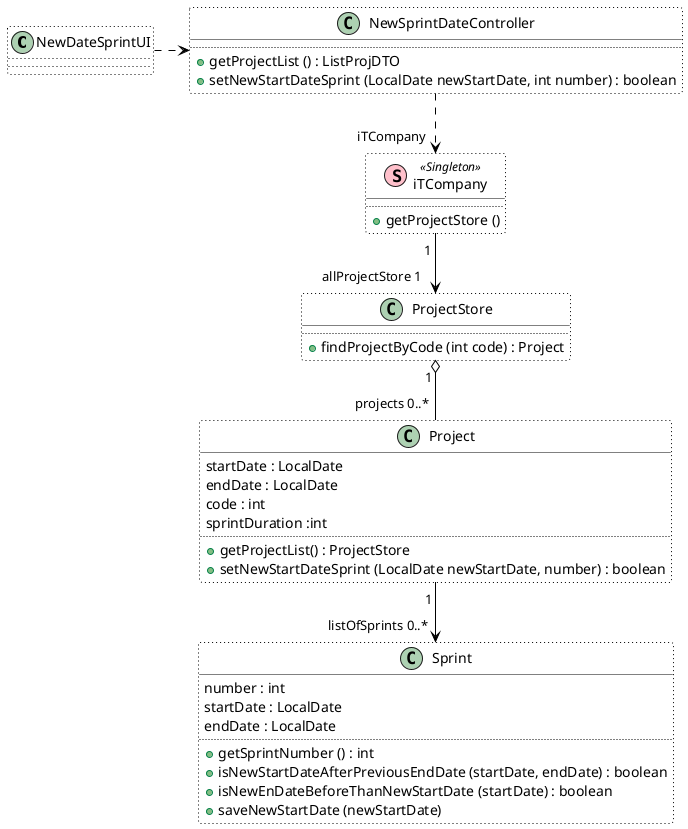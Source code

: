 @startuml
'https://plantuml.com/class-diagram

Class NewDateSprintUI #white;line:black;line.dotted;text:black
Class NewSprintDateController #white;line:black;line.dotted;text:black
Class iTCompany #white;line:black;line.dotted;text:black
Class ProjectStore #white;line:black;line.dotted;text:black
Class Project #white;line:black;line.dotted;text:black
Class Sprint #white;line:black;line.dotted;text:black


skinparam class {
BackgroundColor #white
ArrowColor #black
BorderColor #black
}

NewDateSprintUI .right.>  NewSprintDateController
NewSprintDateController  ..> "iTCompany " iTCompany
iTCompany " 1 " --> "allProjectStore 1 " ProjectStore


ProjectStore "1 " o-down-"projects 0..* " Project
Project "1 " --> "listOfSprints 0..* " Sprint

Class  ProjectStore #white;line:black;line.dotted;text:black

Class  Project #white;line:black;line.dotted;text:black {
startDate : LocalDate
endDate : LocalDate
code : int
sprintDuration :int
..
+ getProjectList() : ProjectStore
+ setNewStartDateSprint (LocalDate newStartDate, number) : boolean
}

Class Sprint #white;line:black;line.dotted;text:black {
number : int
startDate : LocalDate
endDate : LocalDate
..
+ getSprintNumber () : int
+ isNewStartDateAfterPreviousEndDate (startDate, endDate) : boolean
+ isNewEnDateBeforeThanNewStartDate (startDate) : boolean
+ saveNewStartDate (newStartDate)
}

Class ProjectStore #white;line:black;line.dotted;text:black {
..
+ findProjectByCode (int code) : Project
}

Class iTCompany <<(S,pink)Singleton>> #white;line:black;line.dotted;text:black {
..
+ getProjectStore ()
}

Class NewSprintDateController #white;line:black;line.dotted;text:black {
..
+ getProjectList () : ListProjDTO
+ setNewStartDateSprint (LocalDate newStartDate, int number) : boolean
}
@enduml